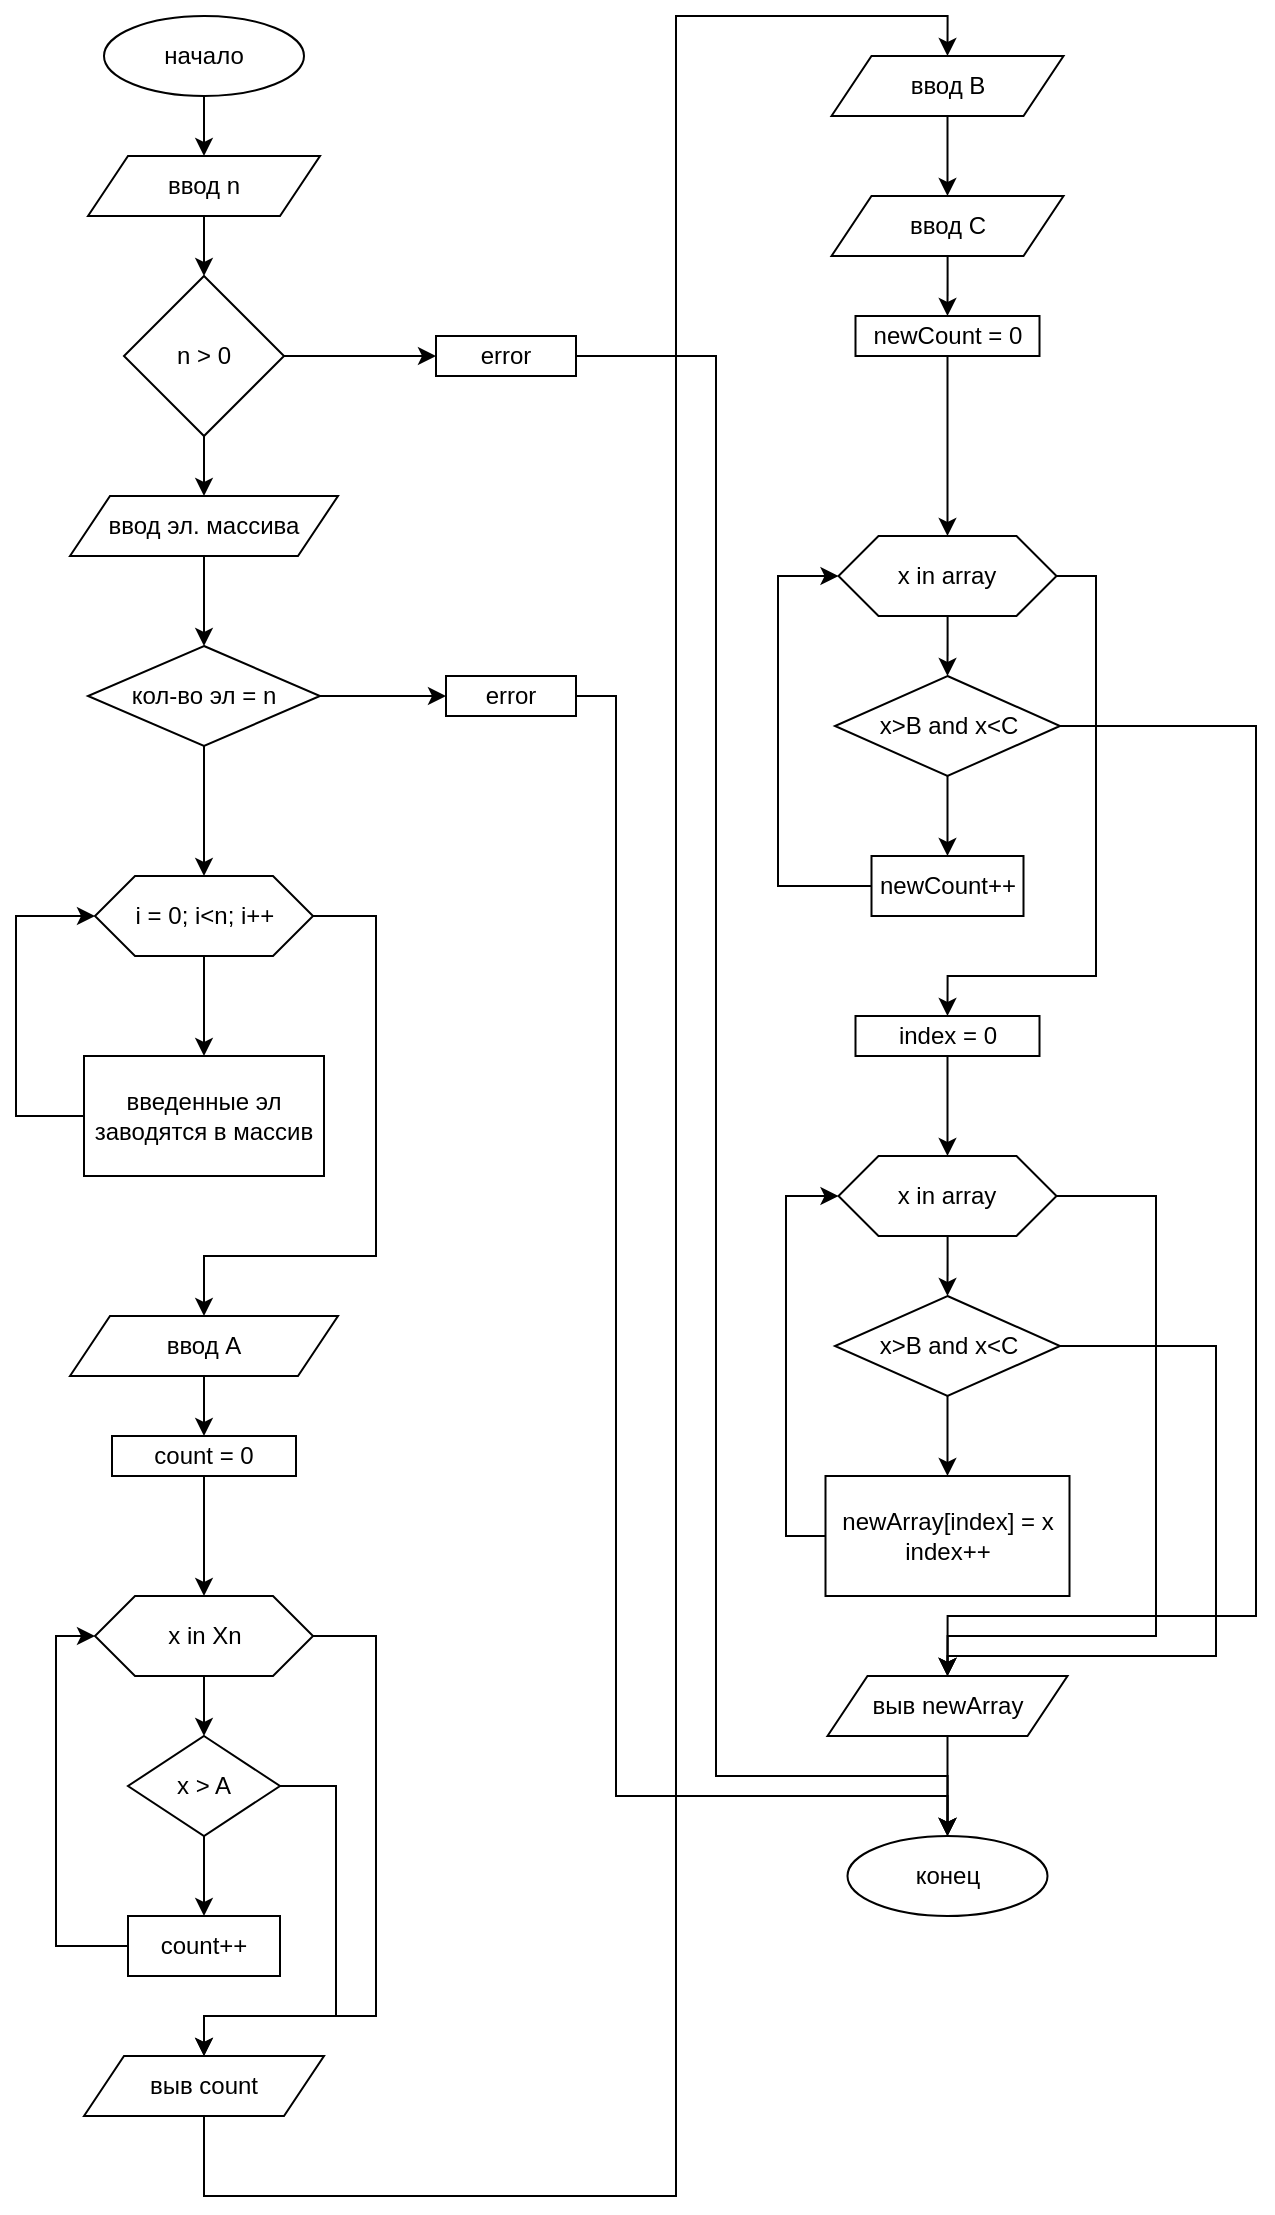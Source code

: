<mxfile version="27.0.5">
  <diagram name="Страница — 1" id="c5zMefeFKn6hJswQDypE">
    <mxGraphModel dx="1318" dy="841" grid="1" gridSize="10" guides="1" tooltips="1" connect="1" arrows="1" fold="1" page="1" pageScale="1" pageWidth="827" pageHeight="1169" math="0" shadow="0">
      <root>
        <mxCell id="0" />
        <mxCell id="1" parent="0" />
        <mxCell id="TkWoVcUn5dj5sudvvEUl-6" style="edgeStyle=orthogonalEdgeStyle;rounded=0;orthogonalLoop=1;jettySize=auto;html=1;entryX=0.5;entryY=0;entryDx=0;entryDy=0;" edge="1" parent="1" source="TkWoVcUn5dj5sudvvEUl-1" target="TkWoVcUn5dj5sudvvEUl-2">
          <mxGeometry relative="1" as="geometry" />
        </mxCell>
        <mxCell id="TkWoVcUn5dj5sudvvEUl-1" value="начало" style="ellipse;whiteSpace=wrap;html=1;" vertex="1" parent="1">
          <mxGeometry x="64" y="20" width="100" height="40" as="geometry" />
        </mxCell>
        <mxCell id="TkWoVcUn5dj5sudvvEUl-7" style="edgeStyle=orthogonalEdgeStyle;rounded=0;orthogonalLoop=1;jettySize=auto;html=1;entryX=0.5;entryY=0;entryDx=0;entryDy=0;" edge="1" parent="1" source="TkWoVcUn5dj5sudvvEUl-2" target="TkWoVcUn5dj5sudvvEUl-3">
          <mxGeometry relative="1" as="geometry" />
        </mxCell>
        <mxCell id="TkWoVcUn5dj5sudvvEUl-2" value="ввод n" style="shape=parallelogram;perimeter=parallelogramPerimeter;whiteSpace=wrap;html=1;fixedSize=1;" vertex="1" parent="1">
          <mxGeometry x="56" y="90" width="116" height="30" as="geometry" />
        </mxCell>
        <mxCell id="TkWoVcUn5dj5sudvvEUl-8" style="edgeStyle=orthogonalEdgeStyle;rounded=0;orthogonalLoop=1;jettySize=auto;html=1;entryX=0;entryY=0.5;entryDx=0;entryDy=0;" edge="1" parent="1" source="TkWoVcUn5dj5sudvvEUl-3" target="TkWoVcUn5dj5sudvvEUl-4">
          <mxGeometry relative="1" as="geometry" />
        </mxCell>
        <mxCell id="TkWoVcUn5dj5sudvvEUl-10" style="edgeStyle=orthogonalEdgeStyle;rounded=0;orthogonalLoop=1;jettySize=auto;html=1;entryX=0.5;entryY=0;entryDx=0;entryDy=0;" edge="1" parent="1" source="TkWoVcUn5dj5sudvvEUl-3" target="TkWoVcUn5dj5sudvvEUl-9">
          <mxGeometry relative="1" as="geometry" />
        </mxCell>
        <mxCell id="TkWoVcUn5dj5sudvvEUl-3" value="n &amp;gt; 0" style="rhombus;whiteSpace=wrap;html=1;" vertex="1" parent="1">
          <mxGeometry x="74" y="150" width="80" height="80" as="geometry" />
        </mxCell>
        <mxCell id="TkWoVcUn5dj5sudvvEUl-63" style="edgeStyle=orthogonalEdgeStyle;rounded=0;orthogonalLoop=1;jettySize=auto;html=1;entryX=0.5;entryY=0;entryDx=0;entryDy=0;" edge="1" parent="1" source="TkWoVcUn5dj5sudvvEUl-4" target="TkWoVcUn5dj5sudvvEUl-45">
          <mxGeometry relative="1" as="geometry">
            <Array as="points">
              <mxPoint x="370" y="190" />
              <mxPoint x="370" y="900" />
              <mxPoint x="486" y="900" />
            </Array>
          </mxGeometry>
        </mxCell>
        <mxCell id="TkWoVcUn5dj5sudvvEUl-4" value="error" style="rounded=0;whiteSpace=wrap;html=1;" vertex="1" parent="1">
          <mxGeometry x="230" y="180" width="70" height="20" as="geometry" />
        </mxCell>
        <mxCell id="TkWoVcUn5dj5sudvvEUl-14" style="edgeStyle=orthogonalEdgeStyle;rounded=0;orthogonalLoop=1;jettySize=auto;html=1;entryX=0.5;entryY=0;entryDx=0;entryDy=0;" edge="1" parent="1" source="TkWoVcUn5dj5sudvvEUl-9" target="TkWoVcUn5dj5sudvvEUl-11">
          <mxGeometry relative="1" as="geometry" />
        </mxCell>
        <mxCell id="TkWoVcUn5dj5sudvvEUl-9" value="ввод эл. массива" style="shape=parallelogram;perimeter=parallelogramPerimeter;whiteSpace=wrap;html=1;fixedSize=1;" vertex="1" parent="1">
          <mxGeometry x="47" y="260" width="134" height="30" as="geometry" />
        </mxCell>
        <mxCell id="TkWoVcUn5dj5sudvvEUl-15" style="edgeStyle=orthogonalEdgeStyle;rounded=0;orthogonalLoop=1;jettySize=auto;html=1;entryX=0;entryY=0.5;entryDx=0;entryDy=0;" edge="1" parent="1" source="TkWoVcUn5dj5sudvvEUl-11" target="TkWoVcUn5dj5sudvvEUl-12">
          <mxGeometry relative="1" as="geometry" />
        </mxCell>
        <mxCell id="TkWoVcUn5dj5sudvvEUl-19" style="edgeStyle=orthogonalEdgeStyle;rounded=0;orthogonalLoop=1;jettySize=auto;html=1;entryX=0.5;entryY=0;entryDx=0;entryDy=0;" edge="1" parent="1" source="TkWoVcUn5dj5sudvvEUl-11" target="TkWoVcUn5dj5sudvvEUl-13">
          <mxGeometry relative="1" as="geometry" />
        </mxCell>
        <mxCell id="TkWoVcUn5dj5sudvvEUl-11" value="кол-во эл = n" style="rhombus;whiteSpace=wrap;html=1;" vertex="1" parent="1">
          <mxGeometry x="56" y="335" width="116" height="50" as="geometry" />
        </mxCell>
        <mxCell id="TkWoVcUn5dj5sudvvEUl-62" style="edgeStyle=orthogonalEdgeStyle;rounded=0;orthogonalLoop=1;jettySize=auto;html=1;entryX=0.5;entryY=0;entryDx=0;entryDy=0;" edge="1" parent="1" source="TkWoVcUn5dj5sudvvEUl-12" target="TkWoVcUn5dj5sudvvEUl-45">
          <mxGeometry relative="1" as="geometry">
            <Array as="points">
              <mxPoint x="320" y="360" />
              <mxPoint x="320" y="910" />
              <mxPoint x="486" y="910" />
            </Array>
          </mxGeometry>
        </mxCell>
        <mxCell id="TkWoVcUn5dj5sudvvEUl-12" value="error" style="rounded=0;whiteSpace=wrap;html=1;" vertex="1" parent="1">
          <mxGeometry x="235" y="350" width="65" height="20" as="geometry" />
        </mxCell>
        <mxCell id="TkWoVcUn5dj5sudvvEUl-17" style="edgeStyle=orthogonalEdgeStyle;rounded=0;orthogonalLoop=1;jettySize=auto;html=1;entryX=0.5;entryY=0;entryDx=0;entryDy=0;" edge="1" parent="1" source="TkWoVcUn5dj5sudvvEUl-13">
          <mxGeometry relative="1" as="geometry">
            <mxPoint x="114" y="540" as="targetPoint" />
          </mxGeometry>
        </mxCell>
        <mxCell id="TkWoVcUn5dj5sudvvEUl-26" style="edgeStyle=orthogonalEdgeStyle;rounded=0;orthogonalLoop=1;jettySize=auto;html=1;exitX=1;exitY=0.5;exitDx=0;exitDy=0;entryX=0.5;entryY=0;entryDx=0;entryDy=0;" edge="1" parent="1" source="TkWoVcUn5dj5sudvvEUl-13" target="TkWoVcUn5dj5sudvvEUl-20">
          <mxGeometry relative="1" as="geometry">
            <Array as="points">
              <mxPoint x="200" y="470" />
              <mxPoint x="200" y="640" />
              <mxPoint x="114" y="640" />
            </Array>
          </mxGeometry>
        </mxCell>
        <mxCell id="TkWoVcUn5dj5sudvvEUl-13" value="i = 0; i&amp;lt;n; i++" style="shape=hexagon;perimeter=hexagonPerimeter2;whiteSpace=wrap;html=1;fixedSize=1;" vertex="1" parent="1">
          <mxGeometry x="59.5" y="450" width="109" height="40" as="geometry" />
        </mxCell>
        <mxCell id="TkWoVcUn5dj5sudvvEUl-18" style="edgeStyle=orthogonalEdgeStyle;rounded=0;orthogonalLoop=1;jettySize=auto;html=1;entryX=0;entryY=0.5;entryDx=0;entryDy=0;" edge="1" parent="1" target="TkWoVcUn5dj5sudvvEUl-13">
          <mxGeometry relative="1" as="geometry">
            <mxPoint x="-30" y="560" as="targetPoint" />
            <mxPoint x="54" y="570" as="sourcePoint" />
            <Array as="points">
              <mxPoint x="20" y="570" />
              <mxPoint x="20" y="470" />
            </Array>
          </mxGeometry>
        </mxCell>
        <mxCell id="TkWoVcUn5dj5sudvvEUl-16" value="введенные эл заводятся в массив" style="rounded=0;whiteSpace=wrap;html=1;" vertex="1" parent="1">
          <mxGeometry x="54" y="540" width="120" height="60" as="geometry" />
        </mxCell>
        <mxCell id="TkWoVcUn5dj5sudvvEUl-27" style="edgeStyle=orthogonalEdgeStyle;rounded=0;orthogonalLoop=1;jettySize=auto;html=1;entryX=0.5;entryY=0;entryDx=0;entryDy=0;" edge="1" parent="1" source="TkWoVcUn5dj5sudvvEUl-20" target="TkWoVcUn5dj5sudvvEUl-21">
          <mxGeometry relative="1" as="geometry" />
        </mxCell>
        <mxCell id="TkWoVcUn5dj5sudvvEUl-20" value="ввод A" style="shape=parallelogram;perimeter=parallelogramPerimeter;whiteSpace=wrap;html=1;fixedSize=1;" vertex="1" parent="1">
          <mxGeometry x="47" y="670" width="134" height="30" as="geometry" />
        </mxCell>
        <mxCell id="TkWoVcUn5dj5sudvvEUl-28" style="edgeStyle=orthogonalEdgeStyle;rounded=0;orthogonalLoop=1;jettySize=auto;html=1;entryX=0.5;entryY=0;entryDx=0;entryDy=0;" edge="1" parent="1" source="TkWoVcUn5dj5sudvvEUl-21" target="TkWoVcUn5dj5sudvvEUl-22">
          <mxGeometry relative="1" as="geometry" />
        </mxCell>
        <mxCell id="TkWoVcUn5dj5sudvvEUl-21" value="count = 0" style="rounded=0;whiteSpace=wrap;html=1;" vertex="1" parent="1">
          <mxGeometry x="68" y="730" width="92" height="20" as="geometry" />
        </mxCell>
        <mxCell id="TkWoVcUn5dj5sudvvEUl-29" style="edgeStyle=orthogonalEdgeStyle;rounded=0;orthogonalLoop=1;jettySize=auto;html=1;entryX=0.5;entryY=0;entryDx=0;entryDy=0;" edge="1" parent="1" source="TkWoVcUn5dj5sudvvEUl-22" target="TkWoVcUn5dj5sudvvEUl-23">
          <mxGeometry relative="1" as="geometry" />
        </mxCell>
        <mxCell id="TkWoVcUn5dj5sudvvEUl-32" style="edgeStyle=orthogonalEdgeStyle;rounded=0;orthogonalLoop=1;jettySize=auto;html=1;entryX=0.5;entryY=0;entryDx=0;entryDy=0;" edge="1" parent="1" source="TkWoVcUn5dj5sudvvEUl-22" target="TkWoVcUn5dj5sudvvEUl-25">
          <mxGeometry relative="1" as="geometry">
            <Array as="points">
              <mxPoint x="200" y="830" />
              <mxPoint x="200" y="1020" />
              <mxPoint x="114" y="1020" />
            </Array>
          </mxGeometry>
        </mxCell>
        <mxCell id="TkWoVcUn5dj5sudvvEUl-22" value="x in Xn" style="shape=hexagon;perimeter=hexagonPerimeter2;whiteSpace=wrap;html=1;fixedSize=1;" vertex="1" parent="1">
          <mxGeometry x="59.5" y="810" width="109" height="40" as="geometry" />
        </mxCell>
        <mxCell id="TkWoVcUn5dj5sudvvEUl-30" style="edgeStyle=orthogonalEdgeStyle;rounded=0;orthogonalLoop=1;jettySize=auto;html=1;entryX=0.5;entryY=0;entryDx=0;entryDy=0;" edge="1" parent="1" source="TkWoVcUn5dj5sudvvEUl-23" target="TkWoVcUn5dj5sudvvEUl-24">
          <mxGeometry relative="1" as="geometry" />
        </mxCell>
        <mxCell id="TkWoVcUn5dj5sudvvEUl-54" style="edgeStyle=orthogonalEdgeStyle;rounded=0;orthogonalLoop=1;jettySize=auto;html=1;entryX=0.5;entryY=0;entryDx=0;entryDy=0;" edge="1" parent="1" source="TkWoVcUn5dj5sudvvEUl-23" target="TkWoVcUn5dj5sudvvEUl-25">
          <mxGeometry relative="1" as="geometry">
            <Array as="points">
              <mxPoint x="180" y="905" />
              <mxPoint x="180" y="1020" />
              <mxPoint x="114" y="1020" />
            </Array>
          </mxGeometry>
        </mxCell>
        <mxCell id="TkWoVcUn5dj5sudvvEUl-23" value="x &amp;gt; A" style="rhombus;whiteSpace=wrap;html=1;" vertex="1" parent="1">
          <mxGeometry x="76" y="880" width="76" height="50" as="geometry" />
        </mxCell>
        <mxCell id="TkWoVcUn5dj5sudvvEUl-31" style="edgeStyle=orthogonalEdgeStyle;rounded=0;orthogonalLoop=1;jettySize=auto;html=1;entryX=0;entryY=0.5;entryDx=0;entryDy=0;" edge="1" parent="1" source="TkWoVcUn5dj5sudvvEUl-24" target="TkWoVcUn5dj5sudvvEUl-22">
          <mxGeometry relative="1" as="geometry">
            <Array as="points">
              <mxPoint x="40" y="985" />
              <mxPoint x="40" y="830" />
            </Array>
          </mxGeometry>
        </mxCell>
        <mxCell id="TkWoVcUn5dj5sudvvEUl-24" value="count++" style="rounded=0;whiteSpace=wrap;html=1;" vertex="1" parent="1">
          <mxGeometry x="76" y="970" width="76" height="30" as="geometry" />
        </mxCell>
        <mxCell id="TkWoVcUn5dj5sudvvEUl-55" style="edgeStyle=orthogonalEdgeStyle;rounded=0;orthogonalLoop=1;jettySize=auto;html=1;entryX=0.5;entryY=0;entryDx=0;entryDy=0;" edge="1" parent="1" source="TkWoVcUn5dj5sudvvEUl-25" target="TkWoVcUn5dj5sudvvEUl-34">
          <mxGeometry relative="1" as="geometry">
            <Array as="points">
              <mxPoint x="114" y="1110" />
              <mxPoint x="350" y="1110" />
              <mxPoint x="350" y="20" />
              <mxPoint x="486" y="20" />
            </Array>
          </mxGeometry>
        </mxCell>
        <mxCell id="TkWoVcUn5dj5sudvvEUl-25" value="выв count" style="shape=parallelogram;perimeter=parallelogramPerimeter;whiteSpace=wrap;html=1;fixedSize=1;" vertex="1" parent="1">
          <mxGeometry x="54" y="1040" width="120" height="30" as="geometry" />
        </mxCell>
        <mxCell id="TkWoVcUn5dj5sudvvEUl-46" style="edgeStyle=orthogonalEdgeStyle;rounded=0;orthogonalLoop=1;jettySize=auto;html=1;entryX=0.5;entryY=0;entryDx=0;entryDy=0;" edge="1" parent="1" source="TkWoVcUn5dj5sudvvEUl-34" target="TkWoVcUn5dj5sudvvEUl-35">
          <mxGeometry relative="1" as="geometry" />
        </mxCell>
        <mxCell id="TkWoVcUn5dj5sudvvEUl-34" value="ввод B" style="shape=parallelogram;perimeter=parallelogramPerimeter;whiteSpace=wrap;html=1;fixedSize=1;" vertex="1" parent="1">
          <mxGeometry x="427.75" y="40" width="116" height="30" as="geometry" />
        </mxCell>
        <mxCell id="TkWoVcUn5dj5sudvvEUl-47" style="edgeStyle=orthogonalEdgeStyle;rounded=0;orthogonalLoop=1;jettySize=auto;html=1;entryX=0.5;entryY=0;entryDx=0;entryDy=0;" edge="1" parent="1" source="TkWoVcUn5dj5sudvvEUl-35" target="TkWoVcUn5dj5sudvvEUl-36">
          <mxGeometry relative="1" as="geometry" />
        </mxCell>
        <mxCell id="TkWoVcUn5dj5sudvvEUl-35" value="ввод C" style="shape=parallelogram;perimeter=parallelogramPerimeter;whiteSpace=wrap;html=1;fixedSize=1;" vertex="1" parent="1">
          <mxGeometry x="427.75" y="110" width="116" height="30" as="geometry" />
        </mxCell>
        <mxCell id="TkWoVcUn5dj5sudvvEUl-48" style="edgeStyle=orthogonalEdgeStyle;rounded=0;orthogonalLoop=1;jettySize=auto;html=1;entryX=0.5;entryY=0;entryDx=0;entryDy=0;" edge="1" parent="1" source="TkWoVcUn5dj5sudvvEUl-36" target="TkWoVcUn5dj5sudvvEUl-37">
          <mxGeometry relative="1" as="geometry" />
        </mxCell>
        <mxCell id="TkWoVcUn5dj5sudvvEUl-36" value="newCount = 0" style="rounded=0;whiteSpace=wrap;html=1;" vertex="1" parent="1">
          <mxGeometry x="439.75" y="170" width="92" height="20" as="geometry" />
        </mxCell>
        <mxCell id="TkWoVcUn5dj5sudvvEUl-49" style="edgeStyle=orthogonalEdgeStyle;rounded=0;orthogonalLoop=1;jettySize=auto;html=1;entryX=0.5;entryY=0;entryDx=0;entryDy=0;" edge="1" parent="1" source="TkWoVcUn5dj5sudvvEUl-37" target="TkWoVcUn5dj5sudvvEUl-38">
          <mxGeometry relative="1" as="geometry" />
        </mxCell>
        <mxCell id="TkWoVcUn5dj5sudvvEUl-52" style="edgeStyle=orthogonalEdgeStyle;rounded=0;orthogonalLoop=1;jettySize=auto;html=1;entryX=0.5;entryY=0;entryDx=0;entryDy=0;" edge="1" parent="1" source="TkWoVcUn5dj5sudvvEUl-37" target="TkWoVcUn5dj5sudvvEUl-40">
          <mxGeometry relative="1" as="geometry">
            <Array as="points">
              <mxPoint x="560" y="300" />
              <mxPoint x="560" y="500" />
              <mxPoint x="486" y="500" />
            </Array>
          </mxGeometry>
        </mxCell>
        <mxCell id="TkWoVcUn5dj5sudvvEUl-37" value="x in array" style="shape=hexagon;perimeter=hexagonPerimeter2;whiteSpace=wrap;html=1;fixedSize=1;" vertex="1" parent="1">
          <mxGeometry x="431.25" y="280" width="109" height="40" as="geometry" />
        </mxCell>
        <mxCell id="TkWoVcUn5dj5sudvvEUl-50" style="edgeStyle=orthogonalEdgeStyle;rounded=0;orthogonalLoop=1;jettySize=auto;html=1;entryX=0.5;entryY=0;entryDx=0;entryDy=0;" edge="1" parent="1" source="TkWoVcUn5dj5sudvvEUl-38" target="TkWoVcUn5dj5sudvvEUl-39">
          <mxGeometry relative="1" as="geometry" />
        </mxCell>
        <mxCell id="TkWoVcUn5dj5sudvvEUl-64" style="edgeStyle=orthogonalEdgeStyle;rounded=0;orthogonalLoop=1;jettySize=auto;html=1;entryX=0.5;entryY=0;entryDx=0;entryDy=0;" edge="1" parent="1" source="TkWoVcUn5dj5sudvvEUl-38" target="TkWoVcUn5dj5sudvvEUl-44">
          <mxGeometry relative="1" as="geometry">
            <Array as="points">
              <mxPoint x="640" y="375" />
              <mxPoint x="640" y="820" />
              <mxPoint x="486" y="820" />
            </Array>
          </mxGeometry>
        </mxCell>
        <mxCell id="TkWoVcUn5dj5sudvvEUl-38" value="x&amp;gt;B and x&amp;lt;C" style="rhombus;whiteSpace=wrap;html=1;" vertex="1" parent="1">
          <mxGeometry x="429.5" y="350" width="112.5" height="50" as="geometry" />
        </mxCell>
        <mxCell id="TkWoVcUn5dj5sudvvEUl-51" style="edgeStyle=orthogonalEdgeStyle;rounded=0;orthogonalLoop=1;jettySize=auto;html=1;entryX=0;entryY=0.5;entryDx=0;entryDy=0;" edge="1" parent="1" source="TkWoVcUn5dj5sudvvEUl-39" target="TkWoVcUn5dj5sudvvEUl-37">
          <mxGeometry relative="1" as="geometry">
            <Array as="points">
              <mxPoint x="401" y="455" />
              <mxPoint x="401" y="300" />
            </Array>
          </mxGeometry>
        </mxCell>
        <mxCell id="TkWoVcUn5dj5sudvvEUl-39" value="newCount++" style="rounded=0;whiteSpace=wrap;html=1;" vertex="1" parent="1">
          <mxGeometry x="447.75" y="440" width="76" height="30" as="geometry" />
        </mxCell>
        <mxCell id="TkWoVcUn5dj5sudvvEUl-56" style="edgeStyle=orthogonalEdgeStyle;rounded=0;orthogonalLoop=1;jettySize=auto;html=1;entryX=0.5;entryY=0;entryDx=0;entryDy=0;" edge="1" parent="1" source="TkWoVcUn5dj5sudvvEUl-40" target="TkWoVcUn5dj5sudvvEUl-41">
          <mxGeometry relative="1" as="geometry" />
        </mxCell>
        <mxCell id="TkWoVcUn5dj5sudvvEUl-40" value="index = 0" style="rounded=0;whiteSpace=wrap;html=1;" vertex="1" parent="1">
          <mxGeometry x="439.75" y="520" width="92" height="20" as="geometry" />
        </mxCell>
        <mxCell id="TkWoVcUn5dj5sudvvEUl-57" style="edgeStyle=orthogonalEdgeStyle;rounded=0;orthogonalLoop=1;jettySize=auto;html=1;entryX=0.5;entryY=0;entryDx=0;entryDy=0;" edge="1" parent="1" source="TkWoVcUn5dj5sudvvEUl-41" target="TkWoVcUn5dj5sudvvEUl-42">
          <mxGeometry relative="1" as="geometry" />
        </mxCell>
        <mxCell id="TkWoVcUn5dj5sudvvEUl-60" style="edgeStyle=orthogonalEdgeStyle;rounded=0;orthogonalLoop=1;jettySize=auto;html=1;entryX=0.5;entryY=0;entryDx=0;entryDy=0;" edge="1" parent="1" source="TkWoVcUn5dj5sudvvEUl-41" target="TkWoVcUn5dj5sudvvEUl-44">
          <mxGeometry relative="1" as="geometry">
            <Array as="points">
              <mxPoint x="590" y="610" />
              <mxPoint x="590" y="830" />
              <mxPoint x="486" y="830" />
            </Array>
          </mxGeometry>
        </mxCell>
        <mxCell id="TkWoVcUn5dj5sudvvEUl-41" value="x in array" style="shape=hexagon;perimeter=hexagonPerimeter2;whiteSpace=wrap;html=1;fixedSize=1;" vertex="1" parent="1">
          <mxGeometry x="431.25" y="590" width="109" height="40" as="geometry" />
        </mxCell>
        <mxCell id="TkWoVcUn5dj5sudvvEUl-58" style="edgeStyle=orthogonalEdgeStyle;rounded=0;orthogonalLoop=1;jettySize=auto;html=1;entryX=0.5;entryY=0;entryDx=0;entryDy=0;" edge="1" parent="1" source="TkWoVcUn5dj5sudvvEUl-42" target="TkWoVcUn5dj5sudvvEUl-43">
          <mxGeometry relative="1" as="geometry" />
        </mxCell>
        <mxCell id="TkWoVcUn5dj5sudvvEUl-65" style="edgeStyle=orthogonalEdgeStyle;rounded=0;orthogonalLoop=1;jettySize=auto;html=1;entryX=0.5;entryY=0;entryDx=0;entryDy=0;" edge="1" parent="1" source="TkWoVcUn5dj5sudvvEUl-42" target="TkWoVcUn5dj5sudvvEUl-44">
          <mxGeometry relative="1" as="geometry">
            <Array as="points">
              <mxPoint x="620" y="685" />
              <mxPoint x="620" y="840" />
              <mxPoint x="486" y="840" />
            </Array>
          </mxGeometry>
        </mxCell>
        <mxCell id="TkWoVcUn5dj5sudvvEUl-42" value="x&amp;gt;B and x&amp;lt;C" style="rhombus;whiteSpace=wrap;html=1;" vertex="1" parent="1">
          <mxGeometry x="429.5" y="660" width="112.5" height="50" as="geometry" />
        </mxCell>
        <mxCell id="TkWoVcUn5dj5sudvvEUl-59" style="edgeStyle=orthogonalEdgeStyle;rounded=0;orthogonalLoop=1;jettySize=auto;html=1;entryX=0;entryY=0.5;entryDx=0;entryDy=0;" edge="1" parent="1" source="TkWoVcUn5dj5sudvvEUl-43" target="TkWoVcUn5dj5sudvvEUl-41">
          <mxGeometry relative="1" as="geometry">
            <Array as="points">
              <mxPoint x="405" y="780" />
              <mxPoint x="405" y="610" />
            </Array>
          </mxGeometry>
        </mxCell>
        <mxCell id="TkWoVcUn5dj5sudvvEUl-43" value="newArray[index] = x&lt;div&gt;index++&lt;/div&gt;" style="rounded=0;whiteSpace=wrap;html=1;" vertex="1" parent="1">
          <mxGeometry x="424.75" y="750" width="122" height="60" as="geometry" />
        </mxCell>
        <mxCell id="TkWoVcUn5dj5sudvvEUl-61" style="edgeStyle=orthogonalEdgeStyle;rounded=0;orthogonalLoop=1;jettySize=auto;html=1;entryX=0.5;entryY=0;entryDx=0;entryDy=0;" edge="1" parent="1" source="TkWoVcUn5dj5sudvvEUl-44" target="TkWoVcUn5dj5sudvvEUl-45">
          <mxGeometry relative="1" as="geometry" />
        </mxCell>
        <mxCell id="TkWoVcUn5dj5sudvvEUl-44" value="выв newArray" style="shape=parallelogram;perimeter=parallelogramPerimeter;whiteSpace=wrap;html=1;fixedSize=1;" vertex="1" parent="1">
          <mxGeometry x="425.75" y="850" width="120" height="30" as="geometry" />
        </mxCell>
        <mxCell id="TkWoVcUn5dj5sudvvEUl-45" value="конец" style="ellipse;whiteSpace=wrap;html=1;" vertex="1" parent="1">
          <mxGeometry x="435.75" y="930" width="100" height="40" as="geometry" />
        </mxCell>
      </root>
    </mxGraphModel>
  </diagram>
</mxfile>
